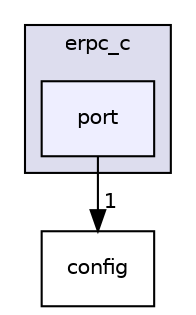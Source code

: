 digraph "port" {
  compound=true
  node [ fontsize="10", fontname="Helvetica"];
  edge [ labelfontsize="10", labelfontname="Helvetica"];
  subgraph clusterdir_ecce72d14eab190b8175cc3cd0696eeb {
    graph [ bgcolor="#ddddee", pencolor="black", label="erpc_c" fontname="Helvetica", fontsize="10", URL="dir_ecce72d14eab190b8175cc3cd0696eeb.html"]
  dir_62e9b24ece508051f26d84717c79c815 [shape=box, label="port", style="filled", fillcolor="#eeeeff", pencolor="black", URL="dir_62e9b24ece508051f26d84717c79c815.html"];
  }
  dir_52949f44d4caf8ec53681e2fdb42569d [shape=box label="config" URL="dir_52949f44d4caf8ec53681e2fdb42569d.html"];
  dir_62e9b24ece508051f26d84717c79c815->dir_52949f44d4caf8ec53681e2fdb42569d [headlabel="1", labeldistance=1.5 headhref="dir_000005_000004.html"];
}
